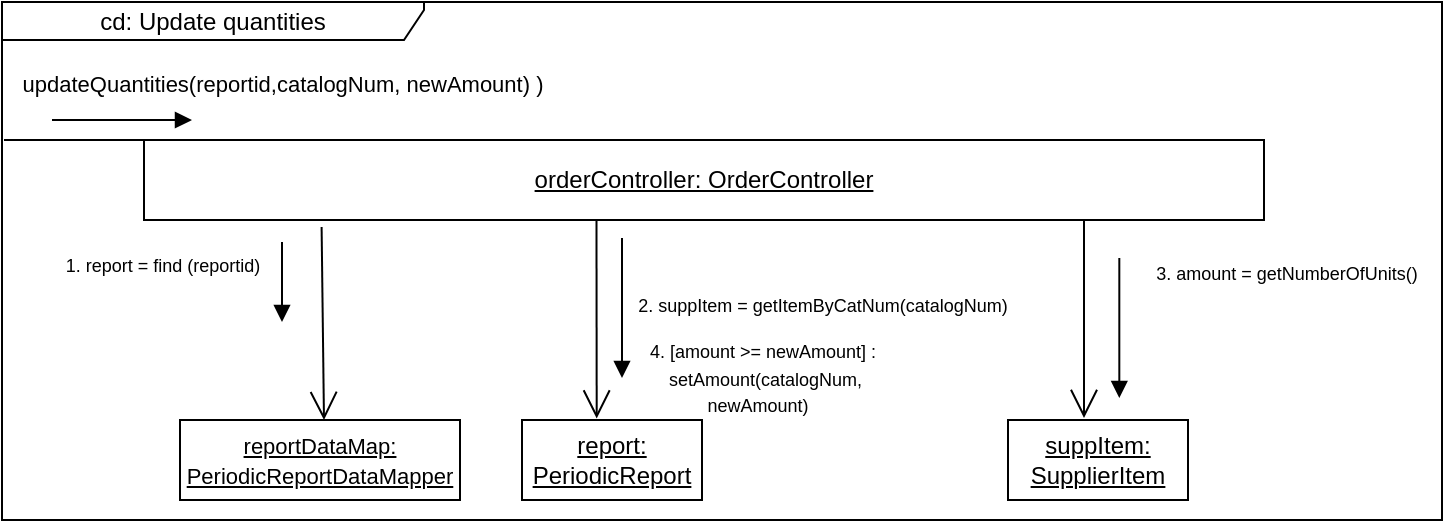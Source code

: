 <mxfile version="21.2.7" type="onedrive">
  <diagram name="Page-1" id="vZG0ht2c73yVH-cm6mxB">
    <mxGraphModel grid="1" page="1" gridSize="10" guides="1" tooltips="1" connect="1" arrows="1" fold="1" pageScale="1" pageWidth="850" pageHeight="1100" math="0" shadow="0">
      <root>
        <mxCell id="0" />
        <mxCell id="1" parent="0" />
        <mxCell id="qzfPh0R4DOmGVW-_xvvh-1" value="cd: Update quantities" style="shape=umlFrame;whiteSpace=wrap;html=1;pointerEvents=0;width=211;height=19;" vertex="1" parent="1">
          <mxGeometry x="40" y="40" width="720" height="259" as="geometry" />
        </mxCell>
        <mxCell id="qzfPh0R4DOmGVW-_xvvh-2" style="edgeStyle=none;rounded=0;orthogonalLoop=1;jettySize=auto;html=1;endArrow=none;endFill=0;entryX=0;entryY=0;entryDx=0;entryDy=0;" edge="1" parent="1" target="qzfPh0R4DOmGVW-_xvvh-3">
          <mxGeometry relative="1" as="geometry">
            <mxPoint x="41" y="109" as="sourcePoint" />
          </mxGeometry>
        </mxCell>
        <mxCell id="qzfPh0R4DOmGVW-_xvvh-3" value="&lt;u&gt;orderController: OrderController&lt;/u&gt;" style="html=1;whiteSpace=wrap;" vertex="1" parent="1">
          <mxGeometry x="111" y="109" width="560" height="40" as="geometry" />
        </mxCell>
        <mxCell id="qzfPh0R4DOmGVW-_xvvh-4" value="updateQuantities(reportid,catalogNum, newAmount) )" style="html=1;verticalAlign=bottom;endArrow=block;edgeStyle=orthogonalEdgeStyle;elbow=vertical;strokeColor=default;curved=1;shadow=0;" edge="1" parent="1">
          <mxGeometry x="1" y="46" width="80" relative="1" as="geometry">
            <mxPoint x="65" y="99" as="sourcePoint" />
            <mxPoint x="135" y="99" as="targetPoint" />
            <mxPoint x="45" y="37" as="offset" />
          </mxGeometry>
        </mxCell>
        <mxCell id="qzfPh0R4DOmGVW-_xvvh-7" value="&lt;u&gt;report: PeriodicReport&lt;/u&gt;" style="html=1;whiteSpace=wrap;" vertex="1" parent="1">
          <mxGeometry x="300" y="249" width="90" height="40" as="geometry" />
        </mxCell>
        <mxCell id="qzfPh0R4DOmGVW-_xvvh-8" value="&lt;font style=&quot;font-size: 9px;&quot;&gt;2. suppItem = getItemByCatNum(catalogNum)&lt;br&gt;&lt;/font&gt;" style="html=1;verticalAlign=bottom;endArrow=block;edgeStyle=elbowEdgeStyle;elbow=vertical;curved=0;rounded=0;" edge="1" parent="1">
          <mxGeometry x="0.2" y="100" width="80" relative="1" as="geometry">
            <mxPoint x="350" y="158" as="sourcePoint" />
            <mxPoint x="350" y="228" as="targetPoint" />
            <mxPoint as="offset" />
            <Array as="points">
              <mxPoint x="350" y="190" />
            </Array>
          </mxGeometry>
        </mxCell>
        <mxCell id="qzfPh0R4DOmGVW-_xvvh-9" value="" style="endArrow=open;endFill=1;endSize=12;html=1;rounded=0;entryX=0.415;entryY=-0.019;entryDx=0;entryDy=0;entryPerimeter=0;exitX=0.404;exitY=1.009;exitDx=0;exitDy=0;exitPerimeter=0;" edge="1" parent="1" source="qzfPh0R4DOmGVW-_xvvh-3" target="qzfPh0R4DOmGVW-_xvvh-7">
          <mxGeometry width="160" relative="1" as="geometry">
            <mxPoint x="413" y="149" as="sourcePoint" />
            <mxPoint x="541" y="299" as="targetPoint" />
          </mxGeometry>
        </mxCell>
        <mxCell id="qzfPh0R4DOmGVW-_xvvh-10" value="&lt;u&gt;&lt;font style=&quot;font-size: 11px;&quot;&gt;reportDataMap: PeriodicReportDataMapper&lt;/font&gt;&lt;/u&gt;" style="html=1;whiteSpace=wrap;" vertex="1" parent="1">
          <mxGeometry x="129" y="249" width="140" height="40" as="geometry" />
        </mxCell>
        <mxCell id="qzfPh0R4DOmGVW-_xvvh-11" value="&lt;font style=&quot;font-size: 9px;&quot;&gt;1. report = find (reportid)&lt;br&gt;&lt;/font&gt;" style="html=1;verticalAlign=bottom;endArrow=block;edgeStyle=elbowEdgeStyle;elbow=vertical;curved=0;rounded=0;" edge="1" parent="1">
          <mxGeometry y="-60" width="80" relative="1" as="geometry">
            <mxPoint x="180" y="160" as="sourcePoint" />
            <mxPoint x="180" y="200" as="targetPoint" />
            <mxPoint as="offset" />
          </mxGeometry>
        </mxCell>
        <mxCell id="qzfPh0R4DOmGVW-_xvvh-12" value="" style="endArrow=open;endFill=1;endSize=12;html=1;rounded=0;exitX=0.305;exitY=1.088;exitDx=0;exitDy=0;entryX=0.444;entryY=0.021;entryDx=0;entryDy=0;entryPerimeter=0;exitPerimeter=0;" edge="1" parent="1">
          <mxGeometry width="160" relative="1" as="geometry">
            <mxPoint x="199.8" y="152.52" as="sourcePoint" />
            <mxPoint x="201" y="249" as="targetPoint" />
          </mxGeometry>
        </mxCell>
        <mxCell id="qzfPh0R4DOmGVW-_xvvh-13" value="&lt;u&gt;suppItem: SupplierItem&lt;/u&gt;" style="html=1;whiteSpace=wrap;" vertex="1" parent="1">
          <mxGeometry x="543" y="249" width="90" height="40" as="geometry" />
        </mxCell>
        <mxCell id="qzfPh0R4DOmGVW-_xvvh-14" value="" style="endArrow=open;endFill=1;endSize=12;html=1;rounded=0;entryX=0.415;entryY=-0.019;entryDx=0;entryDy=0;entryPerimeter=0;exitX=0.404;exitY=1.009;exitDx=0;exitDy=0;exitPerimeter=0;" edge="1" parent="1">
          <mxGeometry width="160" relative="1" as="geometry">
            <mxPoint x="581" y="149" as="sourcePoint" />
            <mxPoint x="581" y="248" as="targetPoint" />
          </mxGeometry>
        </mxCell>
        <mxCell id="qzfPh0R4DOmGVW-_xvvh-15" value="&lt;font style=&quot;font-size: 9px;&quot;&gt;4. [amount &amp;gt;= newAmount] :&lt;br&gt;&amp;nbsp;setAmount(catalogNum,&lt;br&gt;newAmount)&amp;nbsp;&amp;nbsp;&lt;br&gt;&lt;/font&gt;" style="html=1;verticalAlign=bottom;endArrow=block;edgeStyle=elbowEdgeStyle;elbow=vertical;curved=0;rounded=0;" edge="1" parent="1">
          <mxGeometry x="1" y="-179" width="80" relative="1" as="geometry">
            <mxPoint x="598.66" y="168" as="sourcePoint" />
            <mxPoint x="598.66" y="238" as="targetPoint" />
            <mxPoint y="12" as="offset" />
            <Array as="points">
              <mxPoint x="598.66" y="200" />
            </Array>
          </mxGeometry>
        </mxCell>
        <mxCell id="gGIef1tMJ452CJxmgbJO-1" value="&lt;font style=&quot;font-size: 9px;&quot;&gt;3. amount = getNumberOfUnits&lt;span style=&quot;background-color: initial;&quot;&gt;()&lt;/span&gt;&lt;br&gt;&lt;/font&gt;" style="text;html=1;align=center;verticalAlign=middle;resizable=0;points=[];autosize=1;strokeColor=none;fillColor=none;" vertex="1" parent="1">
          <mxGeometry x="607" y="160" width="150" height="30" as="geometry" />
        </mxCell>
      </root>
    </mxGraphModel>
  </diagram>
</mxfile>
